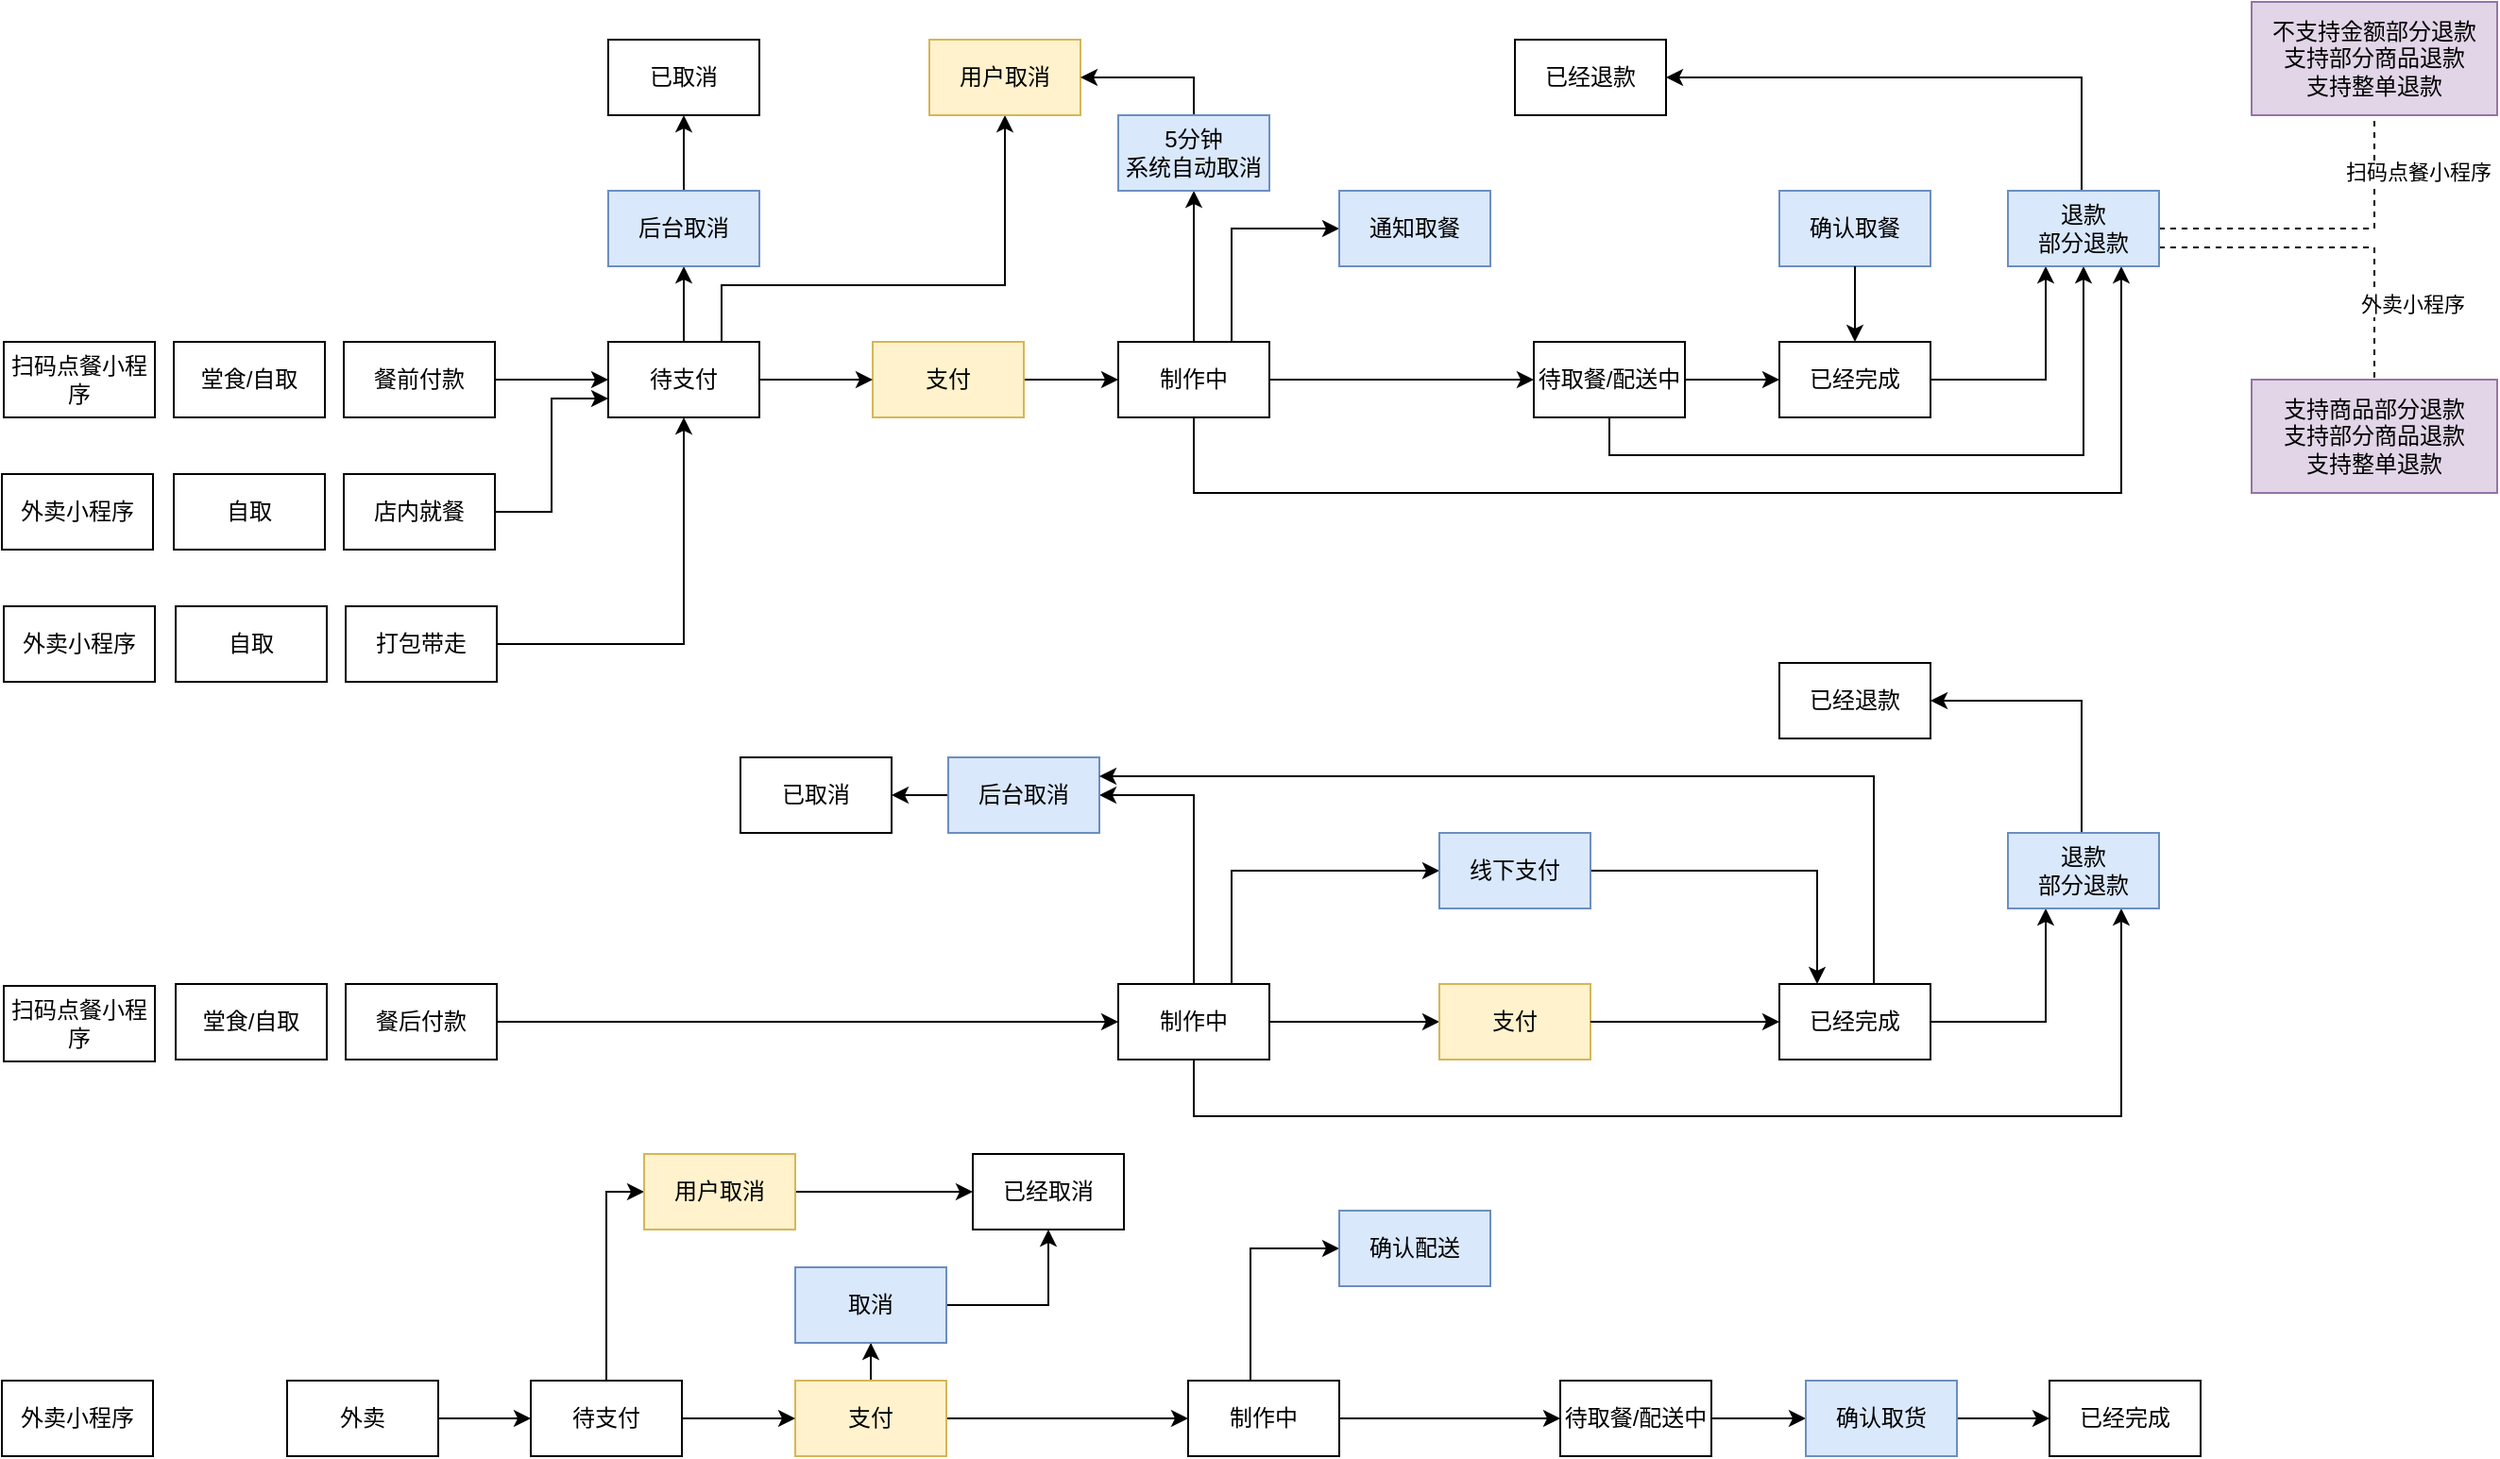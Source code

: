 <mxfile version="22.0.8" type="github">
  <diagram id="C5RBs43oDa-KdzZeNtuy" name="Page-1">
    <mxGraphModel dx="940" dy="1664" grid="1" gridSize="10" guides="1" tooltips="1" connect="1" arrows="1" fold="1" page="1" pageScale="1" pageWidth="827" pageHeight="1169" math="0" shadow="0">
      <root>
        <mxCell id="WIyWlLk6GJQsqaUBKTNV-0" />
        <mxCell id="WIyWlLk6GJQsqaUBKTNV-1" parent="WIyWlLk6GJQsqaUBKTNV-0" />
        <mxCell id="pHIMFOc5z1mj0au0Gz62-32" style="edgeStyle=orthogonalEdgeStyle;rounded=0;orthogonalLoop=1;jettySize=auto;html=1;entryX=0;entryY=0.5;entryDx=0;entryDy=0;" parent="WIyWlLk6GJQsqaUBKTNV-1" source="pHIMFOc5z1mj0au0Gz62-0" target="pHIMFOc5z1mj0au0Gz62-33" edge="1">
          <mxGeometry relative="1" as="geometry" />
        </mxCell>
        <mxCell id="pHIMFOc5z1mj0au0Gz62-0" value="餐前付款" style="rounded=0;whiteSpace=wrap;html=1;" parent="WIyWlLk6GJQsqaUBKTNV-1" vertex="1">
          <mxGeometry x="360" y="80" width="80" height="40" as="geometry" />
        </mxCell>
        <mxCell id="pHIMFOc5z1mj0au0Gz62-2" value="堂食/自取" style="rounded=0;whiteSpace=wrap;html=1;" parent="WIyWlLk6GJQsqaUBKTNV-1" vertex="1">
          <mxGeometry x="270" y="80" width="80" height="40" as="geometry" />
        </mxCell>
        <mxCell id="pHIMFOc5z1mj0au0Gz62-6" value="外卖小程序" style="rounded=0;whiteSpace=wrap;html=1;" parent="WIyWlLk6GJQsqaUBKTNV-1" vertex="1">
          <mxGeometry x="179" y="150" width="80" height="40" as="geometry" />
        </mxCell>
        <mxCell id="pHIMFOc5z1mj0au0Gz62-13" value="自取" style="rounded=0;whiteSpace=wrap;html=1;" parent="WIyWlLk6GJQsqaUBKTNV-1" vertex="1">
          <mxGeometry x="270" y="150" width="80" height="40" as="geometry" />
        </mxCell>
        <mxCell id="7TPqTWcEJpfOGh4Xxn3h-60" style="edgeStyle=orthogonalEdgeStyle;rounded=0;orthogonalLoop=1;jettySize=auto;html=1;entryX=0;entryY=0.75;entryDx=0;entryDy=0;" edge="1" parent="WIyWlLk6GJQsqaUBKTNV-1" source="pHIMFOc5z1mj0au0Gz62-14" target="pHIMFOc5z1mj0au0Gz62-33">
          <mxGeometry relative="1" as="geometry" />
        </mxCell>
        <mxCell id="pHIMFOc5z1mj0au0Gz62-14" value="店内就餐" style="rounded=0;whiteSpace=wrap;html=1;" parent="WIyWlLk6GJQsqaUBKTNV-1" vertex="1">
          <mxGeometry x="360" y="150" width="80" height="40" as="geometry" />
        </mxCell>
        <mxCell id="pHIMFOc5z1mj0au0Gz62-17" value="扫码点餐小程序" style="rounded=0;whiteSpace=wrap;html=1;" parent="WIyWlLk6GJQsqaUBKTNV-1" vertex="1">
          <mxGeometry x="180" y="80" width="80" height="40" as="geometry" />
        </mxCell>
        <mxCell id="7TPqTWcEJpfOGh4Xxn3h-87" style="edgeStyle=orthogonalEdgeStyle;rounded=0;orthogonalLoop=1;jettySize=auto;html=1;entryX=0;entryY=0.5;entryDx=0;entryDy=0;" edge="1" parent="WIyWlLk6GJQsqaUBKTNV-1" source="pHIMFOc5z1mj0au0Gz62-21" target="7TPqTWcEJpfOGh4Xxn3h-68">
          <mxGeometry relative="1" as="geometry" />
        </mxCell>
        <mxCell id="pHIMFOc5z1mj0au0Gz62-21" value="外卖" style="rounded=0;whiteSpace=wrap;html=1;" parent="WIyWlLk6GJQsqaUBKTNV-1" vertex="1">
          <mxGeometry x="330" y="630" width="80" height="40" as="geometry" />
        </mxCell>
        <mxCell id="pHIMFOc5z1mj0au0Gz62-24" value="外卖小程序" style="rounded=0;whiteSpace=wrap;html=1;" parent="WIyWlLk6GJQsqaUBKTNV-1" vertex="1">
          <mxGeometry x="179" y="630" width="80" height="40" as="geometry" />
        </mxCell>
        <mxCell id="pHIMFOc5z1mj0au0Gz62-26" value="外卖小程序" style="rounded=0;whiteSpace=wrap;html=1;" parent="WIyWlLk6GJQsqaUBKTNV-1" vertex="1">
          <mxGeometry x="180" y="220" width="80" height="40" as="geometry" />
        </mxCell>
        <mxCell id="pHIMFOc5z1mj0au0Gz62-27" value="自取" style="rounded=0;whiteSpace=wrap;html=1;" parent="WIyWlLk6GJQsqaUBKTNV-1" vertex="1">
          <mxGeometry x="271" y="220" width="80" height="40" as="geometry" />
        </mxCell>
        <mxCell id="7TPqTWcEJpfOGh4Xxn3h-61" style="edgeStyle=orthogonalEdgeStyle;rounded=0;orthogonalLoop=1;jettySize=auto;html=1;entryX=0.5;entryY=1;entryDx=0;entryDy=0;" edge="1" parent="WIyWlLk6GJQsqaUBKTNV-1" source="pHIMFOc5z1mj0au0Gz62-28" target="pHIMFOc5z1mj0au0Gz62-33">
          <mxGeometry relative="1" as="geometry">
            <Array as="points">
              <mxPoint x="540" y="240" />
            </Array>
          </mxGeometry>
        </mxCell>
        <mxCell id="pHIMFOc5z1mj0au0Gz62-28" value="打包带走" style="rounded=0;whiteSpace=wrap;html=1;" parent="WIyWlLk6GJQsqaUBKTNV-1" vertex="1">
          <mxGeometry x="361" y="220" width="80" height="40" as="geometry" />
        </mxCell>
        <mxCell id="pHIMFOc5z1mj0au0Gz62-38" style="edgeStyle=orthogonalEdgeStyle;rounded=0;orthogonalLoop=1;jettySize=auto;html=1;entryX=0;entryY=0.5;entryDx=0;entryDy=0;" parent="WIyWlLk6GJQsqaUBKTNV-1" source="pHIMFOc5z1mj0au0Gz62-31" target="pHIMFOc5z1mj0au0Gz62-37" edge="1">
          <mxGeometry relative="1" as="geometry" />
        </mxCell>
        <mxCell id="pHIMFOc5z1mj0au0Gz62-31" value="支付" style="rounded=0;whiteSpace=wrap;html=1;fillColor=#fff2cc;strokeColor=#d6b656;" parent="WIyWlLk6GJQsqaUBKTNV-1" vertex="1">
          <mxGeometry x="640" y="80" width="80" height="40" as="geometry" />
        </mxCell>
        <mxCell id="pHIMFOc5z1mj0au0Gz62-36" style="edgeStyle=orthogonalEdgeStyle;rounded=0;orthogonalLoop=1;jettySize=auto;html=1;entryX=0;entryY=0.5;entryDx=0;entryDy=0;" parent="WIyWlLk6GJQsqaUBKTNV-1" source="pHIMFOc5z1mj0au0Gz62-33" target="pHIMFOc5z1mj0au0Gz62-31" edge="1">
          <mxGeometry relative="1" as="geometry" />
        </mxCell>
        <mxCell id="7TPqTWcEJpfOGh4Xxn3h-2" style="edgeStyle=orthogonalEdgeStyle;rounded=0;orthogonalLoop=1;jettySize=auto;html=1;entryX=0.5;entryY=1;entryDx=0;entryDy=0;" edge="1" parent="WIyWlLk6GJQsqaUBKTNV-1" source="pHIMFOc5z1mj0au0Gz62-33" target="7TPqTWcEJpfOGh4Xxn3h-1">
          <mxGeometry relative="1" as="geometry" />
        </mxCell>
        <mxCell id="7TPqTWcEJpfOGh4Xxn3h-6" style="edgeStyle=orthogonalEdgeStyle;rounded=0;orthogonalLoop=1;jettySize=auto;html=1;entryX=0.5;entryY=1;entryDx=0;entryDy=0;exitX=0.75;exitY=0;exitDx=0;exitDy=0;" edge="1" parent="WIyWlLk6GJQsqaUBKTNV-1" source="pHIMFOc5z1mj0au0Gz62-33" target="7TPqTWcEJpfOGh4Xxn3h-5">
          <mxGeometry relative="1" as="geometry">
            <Array as="points">
              <mxPoint x="560" y="50" />
              <mxPoint x="710" y="50" />
            </Array>
          </mxGeometry>
        </mxCell>
        <mxCell id="pHIMFOc5z1mj0au0Gz62-33" value="待支付" style="rounded=0;whiteSpace=wrap;html=1;" parent="WIyWlLk6GJQsqaUBKTNV-1" vertex="1">
          <mxGeometry x="500" y="80" width="80" height="40" as="geometry" />
        </mxCell>
        <mxCell id="pHIMFOc5z1mj0au0Gz62-40" style="edgeStyle=orthogonalEdgeStyle;rounded=0;orthogonalLoop=1;jettySize=auto;html=1;entryX=0;entryY=0.5;entryDx=0;entryDy=0;" parent="WIyWlLk6GJQsqaUBKTNV-1" source="pHIMFOc5z1mj0au0Gz62-37" target="pHIMFOc5z1mj0au0Gz62-39" edge="1">
          <mxGeometry relative="1" as="geometry" />
        </mxCell>
        <mxCell id="pHIMFOc5z1mj0au0Gz62-69" style="edgeStyle=orthogonalEdgeStyle;rounded=0;orthogonalLoop=1;jettySize=auto;html=1;entryX=0;entryY=0.5;entryDx=0;entryDy=0;exitX=0.75;exitY=0;exitDx=0;exitDy=0;" parent="WIyWlLk6GJQsqaUBKTNV-1" source="pHIMFOc5z1mj0au0Gz62-37" target="pHIMFOc5z1mj0au0Gz62-41" edge="1">
          <mxGeometry relative="1" as="geometry">
            <Array as="points">
              <mxPoint x="830" y="20" />
            </Array>
          </mxGeometry>
        </mxCell>
        <mxCell id="7TPqTWcEJpfOGh4Xxn3h-8" style="edgeStyle=orthogonalEdgeStyle;rounded=0;orthogonalLoop=1;jettySize=auto;html=1;entryX=0.5;entryY=1;entryDx=0;entryDy=0;" edge="1" parent="WIyWlLk6GJQsqaUBKTNV-1" source="pHIMFOc5z1mj0au0Gz62-37" target="7TPqTWcEJpfOGh4Xxn3h-7">
          <mxGeometry relative="1" as="geometry" />
        </mxCell>
        <mxCell id="7TPqTWcEJpfOGh4Xxn3h-14" style="edgeStyle=orthogonalEdgeStyle;rounded=0;orthogonalLoop=1;jettySize=auto;html=1;entryX=0.75;entryY=1;entryDx=0;entryDy=0;exitX=0.5;exitY=1;exitDx=0;exitDy=0;" edge="1" parent="WIyWlLk6GJQsqaUBKTNV-1" source="pHIMFOc5z1mj0au0Gz62-37" target="7TPqTWcEJpfOGh4Xxn3h-11">
          <mxGeometry relative="1" as="geometry">
            <Array as="points">
              <mxPoint x="810" y="160" />
              <mxPoint x="1301" y="160" />
            </Array>
          </mxGeometry>
        </mxCell>
        <mxCell id="pHIMFOc5z1mj0au0Gz62-37" value="制作中" style="rounded=0;whiteSpace=wrap;html=1;" parent="WIyWlLk6GJQsqaUBKTNV-1" vertex="1">
          <mxGeometry x="770" y="80" width="80" height="40" as="geometry" />
        </mxCell>
        <mxCell id="7TPqTWcEJpfOGh4Xxn3h-13" style="edgeStyle=orthogonalEdgeStyle;rounded=0;orthogonalLoop=1;jettySize=auto;html=1;entryX=0.5;entryY=1;entryDx=0;entryDy=0;exitX=0.5;exitY=1;exitDx=0;exitDy=0;" edge="1" parent="WIyWlLk6GJQsqaUBKTNV-1" source="pHIMFOc5z1mj0au0Gz62-39" target="7TPqTWcEJpfOGh4Xxn3h-11">
          <mxGeometry relative="1" as="geometry">
            <Array as="points">
              <mxPoint x="1030" y="140" />
              <mxPoint x="1281" y="140" />
            </Array>
          </mxGeometry>
        </mxCell>
        <mxCell id="pHIMFOc5z1mj0au0Gz62-39" value="待取餐/配送中" style="rounded=0;whiteSpace=wrap;html=1;" parent="WIyWlLk6GJQsqaUBKTNV-1" vertex="1">
          <mxGeometry x="990" y="80" width="80" height="40" as="geometry" />
        </mxCell>
        <mxCell id="pHIMFOc5z1mj0au0Gz62-41" value="通知取餐" style="rounded=0;whiteSpace=wrap;html=1;fillColor=#dae8fc;strokeColor=#6c8ebf;" parent="WIyWlLk6GJQsqaUBKTNV-1" vertex="1">
          <mxGeometry x="887" width="80" height="40" as="geometry" />
        </mxCell>
        <mxCell id="pHIMFOc5z1mj0au0Gz62-42" value="确认取餐" style="rounded=0;whiteSpace=wrap;html=1;fillColor=#dae8fc;strokeColor=#6c8ebf;" parent="WIyWlLk6GJQsqaUBKTNV-1" vertex="1">
          <mxGeometry x="1120" width="80" height="40" as="geometry" />
        </mxCell>
        <mxCell id="pHIMFOc5z1mj0au0Gz62-44" value="不支持金额部分退款&lt;br&gt;支持部分商品退款&lt;br&gt;支持整单退款" style="rounded=0;whiteSpace=wrap;html=1;fillColor=#e1d5e7;strokeColor=#9673a6;" parent="WIyWlLk6GJQsqaUBKTNV-1" vertex="1">
          <mxGeometry x="1370" y="-100" width="130" height="60" as="geometry" />
        </mxCell>
        <mxCell id="7TPqTWcEJpfOGh4Xxn3h-12" style="edgeStyle=orthogonalEdgeStyle;rounded=0;orthogonalLoop=1;jettySize=auto;html=1;entryX=0.25;entryY=1;entryDx=0;entryDy=0;" edge="1" parent="WIyWlLk6GJQsqaUBKTNV-1" source="pHIMFOc5z1mj0au0Gz62-45" target="7TPqTWcEJpfOGh4Xxn3h-11">
          <mxGeometry relative="1" as="geometry" />
        </mxCell>
        <mxCell id="pHIMFOc5z1mj0au0Gz62-46" style="edgeStyle=orthogonalEdgeStyle;rounded=0;orthogonalLoop=1;jettySize=auto;html=1;entryX=0.5;entryY=0;entryDx=0;entryDy=0;" parent="WIyWlLk6GJQsqaUBKTNV-1" source="pHIMFOc5z1mj0au0Gz62-42" target="pHIMFOc5z1mj0au0Gz62-45" edge="1">
          <mxGeometry relative="1" as="geometry" />
        </mxCell>
        <mxCell id="7TPqTWcEJpfOGh4Xxn3h-4" style="edgeStyle=orthogonalEdgeStyle;rounded=0;orthogonalLoop=1;jettySize=auto;html=1;entryX=0.5;entryY=1;entryDx=0;entryDy=0;" edge="1" parent="WIyWlLk6GJQsqaUBKTNV-1" source="7TPqTWcEJpfOGh4Xxn3h-1" target="7TPqTWcEJpfOGh4Xxn3h-3">
          <mxGeometry relative="1" as="geometry" />
        </mxCell>
        <mxCell id="7TPqTWcEJpfOGh4Xxn3h-1" value="后台取消" style="rounded=0;whiteSpace=wrap;html=1;fillColor=#dae8fc;strokeColor=#6c8ebf;" vertex="1" parent="WIyWlLk6GJQsqaUBKTNV-1">
          <mxGeometry x="500" width="80" height="40" as="geometry" />
        </mxCell>
        <mxCell id="7TPqTWcEJpfOGh4Xxn3h-3" value="已取消" style="rounded=0;whiteSpace=wrap;html=1;" vertex="1" parent="WIyWlLk6GJQsqaUBKTNV-1">
          <mxGeometry x="500" y="-80" width="80" height="40" as="geometry" />
        </mxCell>
        <mxCell id="7TPqTWcEJpfOGh4Xxn3h-5" value="用户取消" style="rounded=0;whiteSpace=wrap;html=1;fillColor=#fff2cc;strokeColor=#d6b656;" vertex="1" parent="WIyWlLk6GJQsqaUBKTNV-1">
          <mxGeometry x="670" y="-80" width="80" height="40" as="geometry" />
        </mxCell>
        <mxCell id="7TPqTWcEJpfOGh4Xxn3h-9" style="edgeStyle=orthogonalEdgeStyle;rounded=0;orthogonalLoop=1;jettySize=auto;html=1;entryX=1;entryY=0.5;entryDx=0;entryDy=0;exitX=0.5;exitY=0;exitDx=0;exitDy=0;" edge="1" parent="WIyWlLk6GJQsqaUBKTNV-1" source="7TPqTWcEJpfOGh4Xxn3h-7" target="7TPqTWcEJpfOGh4Xxn3h-5">
          <mxGeometry relative="1" as="geometry" />
        </mxCell>
        <mxCell id="7TPqTWcEJpfOGh4Xxn3h-7" value="5分钟&lt;br&gt;系统自动取消" style="rounded=0;whiteSpace=wrap;html=1;fillColor=#dae8fc;strokeColor=#6c8ebf;" vertex="1" parent="WIyWlLk6GJQsqaUBKTNV-1">
          <mxGeometry x="770" y="-40" width="80" height="40" as="geometry" />
        </mxCell>
        <mxCell id="7TPqTWcEJpfOGh4Xxn3h-10" value="已经退款" style="rounded=0;whiteSpace=wrap;html=1;" vertex="1" parent="WIyWlLk6GJQsqaUBKTNV-1">
          <mxGeometry x="980" y="-80" width="80" height="40" as="geometry" />
        </mxCell>
        <mxCell id="7TPqTWcEJpfOGh4Xxn3h-15" style="edgeStyle=orthogonalEdgeStyle;rounded=0;orthogonalLoop=1;jettySize=auto;html=1;dashed=1;endArrow=none;endFill=0;" edge="1" parent="WIyWlLk6GJQsqaUBKTNV-1" source="7TPqTWcEJpfOGh4Xxn3h-11" target="pHIMFOc5z1mj0au0Gz62-44">
          <mxGeometry relative="1" as="geometry" />
        </mxCell>
        <mxCell id="7TPqTWcEJpfOGh4Xxn3h-64" value="扫码点餐小程序" style="edgeLabel;html=1;align=center;verticalAlign=middle;resizable=0;points=[];" vertex="1" connectable="0" parent="7TPqTWcEJpfOGh4Xxn3h-15">
          <mxGeometry x="-0.114" y="2" relative="1" as="geometry">
            <mxPoint x="60" y="-28" as="offset" />
          </mxGeometry>
        </mxCell>
        <mxCell id="7TPqTWcEJpfOGh4Xxn3h-17" style="edgeStyle=orthogonalEdgeStyle;rounded=0;orthogonalLoop=1;jettySize=auto;html=1;entryX=1;entryY=0.5;entryDx=0;entryDy=0;" edge="1" parent="WIyWlLk6GJQsqaUBKTNV-1" source="7TPqTWcEJpfOGh4Xxn3h-11" target="7TPqTWcEJpfOGh4Xxn3h-10">
          <mxGeometry relative="1" as="geometry">
            <Array as="points">
              <mxPoint x="1280" y="-60" />
            </Array>
          </mxGeometry>
        </mxCell>
        <mxCell id="7TPqTWcEJpfOGh4Xxn3h-62" style="rounded=0;orthogonalLoop=1;jettySize=auto;html=1;exitX=1;exitY=0.75;exitDx=0;exitDy=0;endArrow=none;endFill=0;dashed=1;edgeStyle=orthogonalEdgeStyle;entryX=0.5;entryY=0;entryDx=0;entryDy=0;" edge="1" parent="WIyWlLk6GJQsqaUBKTNV-1" source="7TPqTWcEJpfOGh4Xxn3h-11" target="7TPqTWcEJpfOGh4Xxn3h-38">
          <mxGeometry relative="1" as="geometry">
            <mxPoint x="1485" y="100" as="targetPoint" />
          </mxGeometry>
        </mxCell>
        <mxCell id="7TPqTWcEJpfOGh4Xxn3h-63" value="外卖小程序" style="edgeLabel;html=1;align=center;verticalAlign=middle;resizable=0;points=[];" vertex="1" connectable="0" parent="7TPqTWcEJpfOGh4Xxn3h-62">
          <mxGeometry x="0.205" relative="1" as="geometry">
            <mxPoint x="23" y="30" as="offset" />
          </mxGeometry>
        </mxCell>
        <mxCell id="7TPqTWcEJpfOGh4Xxn3h-11" value="退款&lt;br&gt;部分退款" style="rounded=0;whiteSpace=wrap;html=1;fillColor=#dae8fc;strokeColor=#6c8ebf;" vertex="1" parent="WIyWlLk6GJQsqaUBKTNV-1">
          <mxGeometry x="1241" width="80" height="40" as="geometry" />
        </mxCell>
        <mxCell id="7TPqTWcEJpfOGh4Xxn3h-16" value="" style="edgeStyle=orthogonalEdgeStyle;rounded=0;orthogonalLoop=1;jettySize=auto;html=1;" edge="1" parent="WIyWlLk6GJQsqaUBKTNV-1" source="pHIMFOc5z1mj0au0Gz62-39" target="pHIMFOc5z1mj0au0Gz62-45">
          <mxGeometry relative="1" as="geometry">
            <mxPoint x="1270" y="100" as="targetPoint" />
            <mxPoint x="1060" y="100" as="sourcePoint" />
          </mxGeometry>
        </mxCell>
        <mxCell id="pHIMFOc5z1mj0au0Gz62-45" value="已经完成" style="rounded=0;whiteSpace=wrap;html=1;" parent="WIyWlLk6GJQsqaUBKTNV-1" vertex="1">
          <mxGeometry x="1120" y="80" width="80" height="40" as="geometry" />
        </mxCell>
        <mxCell id="7TPqTWcEJpfOGh4Xxn3h-18" style="edgeStyle=orthogonalEdgeStyle;rounded=0;orthogonalLoop=1;jettySize=auto;html=1;entryX=0;entryY=0.5;entryDx=0;entryDy=0;" edge="1" parent="WIyWlLk6GJQsqaUBKTNV-1" source="7TPqTWcEJpfOGh4Xxn3h-19" target="7TPqTWcEJpfOGh4Xxn3h-32">
          <mxGeometry relative="1" as="geometry">
            <mxPoint x="500" y="390" as="targetPoint" />
          </mxGeometry>
        </mxCell>
        <mxCell id="7TPqTWcEJpfOGh4Xxn3h-19" value="餐后付款" style="rounded=0;whiteSpace=wrap;html=1;" vertex="1" parent="WIyWlLk6GJQsqaUBKTNV-1">
          <mxGeometry x="361" y="420" width="80" height="40" as="geometry" />
        </mxCell>
        <mxCell id="7TPqTWcEJpfOGh4Xxn3h-20" value="堂食/自取" style="rounded=0;whiteSpace=wrap;html=1;" vertex="1" parent="WIyWlLk6GJQsqaUBKTNV-1">
          <mxGeometry x="271" y="420" width="80" height="40" as="geometry" />
        </mxCell>
        <mxCell id="7TPqTWcEJpfOGh4Xxn3h-28" style="edgeStyle=orthogonalEdgeStyle;rounded=0;orthogonalLoop=1;jettySize=auto;html=1;entryX=0;entryY=0.5;entryDx=0;entryDy=0;" edge="1" parent="WIyWlLk6GJQsqaUBKTNV-1" source="7TPqTWcEJpfOGh4Xxn3h-32" target="7TPqTWcEJpfOGh4Xxn3h-35">
          <mxGeometry relative="1" as="geometry" />
        </mxCell>
        <mxCell id="7TPqTWcEJpfOGh4Xxn3h-29" style="edgeStyle=orthogonalEdgeStyle;rounded=0;orthogonalLoop=1;jettySize=auto;html=1;entryX=0;entryY=0.5;entryDx=0;entryDy=0;exitX=0.75;exitY=0;exitDx=0;exitDy=0;" edge="1" parent="WIyWlLk6GJQsqaUBKTNV-1" source="7TPqTWcEJpfOGh4Xxn3h-32" target="7TPqTWcEJpfOGh4Xxn3h-36">
          <mxGeometry relative="1" as="geometry">
            <Array as="points">
              <mxPoint x="830" y="360" />
            </Array>
          </mxGeometry>
        </mxCell>
        <mxCell id="7TPqTWcEJpfOGh4Xxn3h-31" style="edgeStyle=orthogonalEdgeStyle;rounded=0;orthogonalLoop=1;jettySize=auto;html=1;entryX=0.75;entryY=1;entryDx=0;entryDy=0;exitX=0.5;exitY=1;exitDx=0;exitDy=0;" edge="1" parent="WIyWlLk6GJQsqaUBKTNV-1" source="7TPqTWcEJpfOGh4Xxn3h-32" target="7TPqTWcEJpfOGh4Xxn3h-50">
          <mxGeometry relative="1" as="geometry">
            <Array as="points">
              <mxPoint x="810" y="490" />
              <mxPoint x="1301" y="490" />
            </Array>
          </mxGeometry>
        </mxCell>
        <mxCell id="7TPqTWcEJpfOGh4Xxn3h-53" style="edgeStyle=orthogonalEdgeStyle;rounded=0;orthogonalLoop=1;jettySize=auto;html=1;entryX=1;entryY=0.5;entryDx=0;entryDy=0;" edge="1" parent="WIyWlLk6GJQsqaUBKTNV-1" source="7TPqTWcEJpfOGh4Xxn3h-32" target="7TPqTWcEJpfOGh4Xxn3h-42">
          <mxGeometry relative="1" as="geometry">
            <Array as="points">
              <mxPoint x="810" y="320" />
            </Array>
          </mxGeometry>
        </mxCell>
        <mxCell id="7TPqTWcEJpfOGh4Xxn3h-32" value="制作中" style="rounded=0;whiteSpace=wrap;html=1;" vertex="1" parent="WIyWlLk6GJQsqaUBKTNV-1">
          <mxGeometry x="770" y="420" width="80" height="40" as="geometry" />
        </mxCell>
        <mxCell id="7TPqTWcEJpfOGh4Xxn3h-35" value="支付" style="rounded=0;whiteSpace=wrap;html=1;fillColor=#fff2cc;strokeColor=#d6b656;" vertex="1" parent="WIyWlLk6GJQsqaUBKTNV-1">
          <mxGeometry x="940" y="420" width="80" height="40" as="geometry" />
        </mxCell>
        <mxCell id="7TPqTWcEJpfOGh4Xxn3h-58" style="edgeStyle=orthogonalEdgeStyle;rounded=0;orthogonalLoop=1;jettySize=auto;html=1;entryX=0.25;entryY=0;entryDx=0;entryDy=0;" edge="1" parent="WIyWlLk6GJQsqaUBKTNV-1" source="7TPqTWcEJpfOGh4Xxn3h-36" target="7TPqTWcEJpfOGh4Xxn3h-52">
          <mxGeometry relative="1" as="geometry" />
        </mxCell>
        <mxCell id="7TPqTWcEJpfOGh4Xxn3h-36" value="线下支付" style="rounded=0;whiteSpace=wrap;html=1;fillColor=#dae8fc;strokeColor=#6c8ebf;" vertex="1" parent="WIyWlLk6GJQsqaUBKTNV-1">
          <mxGeometry x="940" y="340" width="80" height="40" as="geometry" />
        </mxCell>
        <mxCell id="7TPqTWcEJpfOGh4Xxn3h-38" value="支持商品部分退款&lt;br&gt;支持部分商品退款&lt;br&gt;支持整单退款" style="rounded=0;whiteSpace=wrap;html=1;fillColor=#e1d5e7;strokeColor=#9673a6;" vertex="1" parent="WIyWlLk6GJQsqaUBKTNV-1">
          <mxGeometry x="1370" y="100" width="130" height="60" as="geometry" />
        </mxCell>
        <mxCell id="7TPqTWcEJpfOGh4Xxn3h-39" style="edgeStyle=orthogonalEdgeStyle;rounded=0;orthogonalLoop=1;jettySize=auto;html=1;entryX=0.25;entryY=1;entryDx=0;entryDy=0;" edge="1" parent="WIyWlLk6GJQsqaUBKTNV-1" source="7TPqTWcEJpfOGh4Xxn3h-52" target="7TPqTWcEJpfOGh4Xxn3h-50">
          <mxGeometry relative="1" as="geometry" />
        </mxCell>
        <mxCell id="7TPqTWcEJpfOGh4Xxn3h-41" style="edgeStyle=orthogonalEdgeStyle;rounded=0;orthogonalLoop=1;jettySize=auto;html=1;entryX=1;entryY=0.5;entryDx=0;entryDy=0;" edge="1" parent="WIyWlLk6GJQsqaUBKTNV-1" source="7TPqTWcEJpfOGh4Xxn3h-42" target="7TPqTWcEJpfOGh4Xxn3h-43">
          <mxGeometry relative="1" as="geometry" />
        </mxCell>
        <mxCell id="7TPqTWcEJpfOGh4Xxn3h-42" value="后台取消" style="rounded=0;whiteSpace=wrap;html=1;fillColor=#dae8fc;strokeColor=#6c8ebf;" vertex="1" parent="WIyWlLk6GJQsqaUBKTNV-1">
          <mxGeometry x="680" y="300" width="80" height="40" as="geometry" />
        </mxCell>
        <mxCell id="7TPqTWcEJpfOGh4Xxn3h-43" value="已取消" style="rounded=0;whiteSpace=wrap;html=1;" vertex="1" parent="WIyWlLk6GJQsqaUBKTNV-1">
          <mxGeometry x="570" y="300" width="80" height="40" as="geometry" />
        </mxCell>
        <mxCell id="7TPqTWcEJpfOGh4Xxn3h-47" value="已经退款" style="rounded=0;whiteSpace=wrap;html=1;" vertex="1" parent="WIyWlLk6GJQsqaUBKTNV-1">
          <mxGeometry x="1120" y="250" width="80" height="40" as="geometry" />
        </mxCell>
        <mxCell id="7TPqTWcEJpfOGh4Xxn3h-49" style="edgeStyle=orthogonalEdgeStyle;rounded=0;orthogonalLoop=1;jettySize=auto;html=1;entryX=1;entryY=0.5;entryDx=0;entryDy=0;" edge="1" parent="WIyWlLk6GJQsqaUBKTNV-1" source="7TPqTWcEJpfOGh4Xxn3h-50" target="7TPqTWcEJpfOGh4Xxn3h-47">
          <mxGeometry relative="1" as="geometry">
            <Array as="points">
              <mxPoint x="1280" y="270" />
            </Array>
          </mxGeometry>
        </mxCell>
        <mxCell id="7TPqTWcEJpfOGh4Xxn3h-50" value="退款&lt;br&gt;部分退款" style="rounded=0;whiteSpace=wrap;html=1;fillColor=#dae8fc;strokeColor=#6c8ebf;" vertex="1" parent="WIyWlLk6GJQsqaUBKTNV-1">
          <mxGeometry x="1241" y="340" width="80" height="40" as="geometry" />
        </mxCell>
        <mxCell id="7TPqTWcEJpfOGh4Xxn3h-51" value="" style="edgeStyle=orthogonalEdgeStyle;rounded=0;orthogonalLoop=1;jettySize=auto;html=1;" edge="1" parent="WIyWlLk6GJQsqaUBKTNV-1" source="7TPqTWcEJpfOGh4Xxn3h-35" target="7TPqTWcEJpfOGh4Xxn3h-52">
          <mxGeometry relative="1" as="geometry">
            <mxPoint x="1270" y="440" as="targetPoint" />
            <mxPoint x="1060" y="440" as="sourcePoint" />
          </mxGeometry>
        </mxCell>
        <mxCell id="7TPqTWcEJpfOGh4Xxn3h-59" style="edgeStyle=orthogonalEdgeStyle;rounded=0;orthogonalLoop=1;jettySize=auto;html=1;entryX=1;entryY=0.25;entryDx=0;entryDy=0;" edge="1" parent="WIyWlLk6GJQsqaUBKTNV-1" source="7TPqTWcEJpfOGh4Xxn3h-52" target="7TPqTWcEJpfOGh4Xxn3h-42">
          <mxGeometry relative="1" as="geometry">
            <Array as="points">
              <mxPoint x="1170" y="310" />
            </Array>
          </mxGeometry>
        </mxCell>
        <mxCell id="7TPqTWcEJpfOGh4Xxn3h-52" value="已经完成" style="rounded=0;whiteSpace=wrap;html=1;" vertex="1" parent="WIyWlLk6GJQsqaUBKTNV-1">
          <mxGeometry x="1120" y="420" width="80" height="40" as="geometry" />
        </mxCell>
        <mxCell id="7TPqTWcEJpfOGh4Xxn3h-54" value="扫码点餐小程序" style="rounded=0;whiteSpace=wrap;html=1;" vertex="1" parent="WIyWlLk6GJQsqaUBKTNV-1">
          <mxGeometry x="180" y="421" width="80" height="40" as="geometry" />
        </mxCell>
        <mxCell id="7TPqTWcEJpfOGh4Xxn3h-65" style="edgeStyle=orthogonalEdgeStyle;rounded=0;orthogonalLoop=1;jettySize=auto;html=1;entryX=0;entryY=0.5;entryDx=0;entryDy=0;" edge="1" parent="WIyWlLk6GJQsqaUBKTNV-1" source="7TPqTWcEJpfOGh4Xxn3h-66" target="7TPqTWcEJpfOGh4Xxn3h-70">
          <mxGeometry relative="1" as="geometry" />
        </mxCell>
        <mxCell id="7TPqTWcEJpfOGh4Xxn3h-78" style="edgeStyle=orthogonalEdgeStyle;rounded=0;orthogonalLoop=1;jettySize=auto;html=1;entryX=0.5;entryY=1;entryDx=0;entryDy=0;" edge="1" parent="WIyWlLk6GJQsqaUBKTNV-1" source="7TPqTWcEJpfOGh4Xxn3h-66" target="7TPqTWcEJpfOGh4Xxn3h-76">
          <mxGeometry relative="1" as="geometry" />
        </mxCell>
        <mxCell id="7TPqTWcEJpfOGh4Xxn3h-66" value="支付" style="rounded=0;whiteSpace=wrap;html=1;fillColor=#fff2cc;strokeColor=#d6b656;" vertex="1" parent="WIyWlLk6GJQsqaUBKTNV-1">
          <mxGeometry x="599" y="630" width="80" height="40" as="geometry" />
        </mxCell>
        <mxCell id="7TPqTWcEJpfOGh4Xxn3h-67" style="edgeStyle=orthogonalEdgeStyle;rounded=0;orthogonalLoop=1;jettySize=auto;html=1;entryX=0;entryY=0.5;entryDx=0;entryDy=0;" edge="1" parent="WIyWlLk6GJQsqaUBKTNV-1" source="7TPqTWcEJpfOGh4Xxn3h-68" target="7TPqTWcEJpfOGh4Xxn3h-66">
          <mxGeometry relative="1" as="geometry" />
        </mxCell>
        <mxCell id="7TPqTWcEJpfOGh4Xxn3h-75" style="edgeStyle=orthogonalEdgeStyle;rounded=0;orthogonalLoop=1;jettySize=auto;html=1;entryX=0;entryY=0.5;entryDx=0;entryDy=0;" edge="1" parent="WIyWlLk6GJQsqaUBKTNV-1" source="7TPqTWcEJpfOGh4Xxn3h-68" target="7TPqTWcEJpfOGh4Xxn3h-74">
          <mxGeometry relative="1" as="geometry">
            <Array as="points">
              <mxPoint x="499" y="530" />
            </Array>
          </mxGeometry>
        </mxCell>
        <mxCell id="7TPqTWcEJpfOGh4Xxn3h-68" value="待支付" style="rounded=0;whiteSpace=wrap;html=1;" vertex="1" parent="WIyWlLk6GJQsqaUBKTNV-1">
          <mxGeometry x="459" y="630" width="80" height="40" as="geometry" />
        </mxCell>
        <mxCell id="7TPqTWcEJpfOGh4Xxn3h-83" style="edgeStyle=orthogonalEdgeStyle;rounded=0;orthogonalLoop=1;jettySize=auto;html=1;entryX=0;entryY=0.5;entryDx=0;entryDy=0;" edge="1" parent="WIyWlLk6GJQsqaUBKTNV-1" source="7TPqTWcEJpfOGh4Xxn3h-70" target="7TPqTWcEJpfOGh4Xxn3h-82">
          <mxGeometry relative="1" as="geometry">
            <Array as="points">
              <mxPoint x="840" y="560" />
            </Array>
          </mxGeometry>
        </mxCell>
        <mxCell id="7TPqTWcEJpfOGh4Xxn3h-88" style="edgeStyle=orthogonalEdgeStyle;rounded=0;orthogonalLoop=1;jettySize=auto;html=1;entryX=0;entryY=0.5;entryDx=0;entryDy=0;" edge="1" parent="WIyWlLk6GJQsqaUBKTNV-1" source="7TPqTWcEJpfOGh4Xxn3h-70" target="7TPqTWcEJpfOGh4Xxn3h-71">
          <mxGeometry relative="1" as="geometry" />
        </mxCell>
        <mxCell id="7TPqTWcEJpfOGh4Xxn3h-70" value="制作中" style="rounded=0;whiteSpace=wrap;html=1;" vertex="1" parent="WIyWlLk6GJQsqaUBKTNV-1">
          <mxGeometry x="807" y="630" width="80" height="40" as="geometry" />
        </mxCell>
        <mxCell id="7TPqTWcEJpfOGh4Xxn3h-71" value="待取餐/配送中" style="rounded=0;whiteSpace=wrap;html=1;" vertex="1" parent="WIyWlLk6GJQsqaUBKTNV-1">
          <mxGeometry x="1004" y="630" width="80" height="40" as="geometry" />
        </mxCell>
        <mxCell id="7TPqTWcEJpfOGh4Xxn3h-72" value="" style="edgeStyle=orthogonalEdgeStyle;rounded=0;orthogonalLoop=1;jettySize=auto;html=1;" edge="1" parent="WIyWlLk6GJQsqaUBKTNV-1" source="7TPqTWcEJpfOGh4Xxn3h-71" target="7TPqTWcEJpfOGh4Xxn3h-73">
          <mxGeometry relative="1" as="geometry">
            <mxPoint x="1284" y="650" as="targetPoint" />
            <mxPoint x="1074" y="650" as="sourcePoint" />
          </mxGeometry>
        </mxCell>
        <mxCell id="7TPqTWcEJpfOGh4Xxn3h-86" style="edgeStyle=orthogonalEdgeStyle;rounded=0;orthogonalLoop=1;jettySize=auto;html=1;entryX=0;entryY=0.5;entryDx=0;entryDy=0;" edge="1" parent="WIyWlLk6GJQsqaUBKTNV-1" source="7TPqTWcEJpfOGh4Xxn3h-73" target="7TPqTWcEJpfOGh4Xxn3h-85">
          <mxGeometry relative="1" as="geometry" />
        </mxCell>
        <mxCell id="7TPqTWcEJpfOGh4Xxn3h-73" value="确认取货" style="rounded=0;whiteSpace=wrap;html=1;fillColor=#dae8fc;strokeColor=#6c8ebf;" vertex="1" parent="WIyWlLk6GJQsqaUBKTNV-1">
          <mxGeometry x="1134" y="630" width="80" height="40" as="geometry" />
        </mxCell>
        <mxCell id="7TPqTWcEJpfOGh4Xxn3h-80" style="edgeStyle=orthogonalEdgeStyle;rounded=0;orthogonalLoop=1;jettySize=auto;html=1;entryX=0;entryY=0.5;entryDx=0;entryDy=0;" edge="1" parent="WIyWlLk6GJQsqaUBKTNV-1" source="7TPqTWcEJpfOGh4Xxn3h-74" target="7TPqTWcEJpfOGh4Xxn3h-79">
          <mxGeometry relative="1" as="geometry" />
        </mxCell>
        <mxCell id="7TPqTWcEJpfOGh4Xxn3h-74" value="用户取消" style="rounded=0;whiteSpace=wrap;html=1;fillColor=#fff2cc;strokeColor=#d6b656;" vertex="1" parent="WIyWlLk6GJQsqaUBKTNV-1">
          <mxGeometry x="519" y="510" width="80" height="40" as="geometry" />
        </mxCell>
        <mxCell id="7TPqTWcEJpfOGh4Xxn3h-81" style="edgeStyle=orthogonalEdgeStyle;rounded=0;orthogonalLoop=1;jettySize=auto;html=1;entryX=0.5;entryY=1;entryDx=0;entryDy=0;" edge="1" parent="WIyWlLk6GJQsqaUBKTNV-1" source="7TPqTWcEJpfOGh4Xxn3h-76" target="7TPqTWcEJpfOGh4Xxn3h-79">
          <mxGeometry relative="1" as="geometry" />
        </mxCell>
        <mxCell id="7TPqTWcEJpfOGh4Xxn3h-76" value="取消" style="rounded=0;whiteSpace=wrap;html=1;fillColor=#dae8fc;strokeColor=#6c8ebf;" vertex="1" parent="WIyWlLk6GJQsqaUBKTNV-1">
          <mxGeometry x="599" y="570" width="80" height="40" as="geometry" />
        </mxCell>
        <mxCell id="7TPqTWcEJpfOGh4Xxn3h-79" value="已经取消" style="rounded=0;whiteSpace=wrap;html=1;" vertex="1" parent="WIyWlLk6GJQsqaUBKTNV-1">
          <mxGeometry x="693" y="510" width="80" height="40" as="geometry" />
        </mxCell>
        <mxCell id="7TPqTWcEJpfOGh4Xxn3h-82" value="确认配送" style="rounded=0;whiteSpace=wrap;html=1;fillColor=#dae8fc;strokeColor=#6c8ebf;" vertex="1" parent="WIyWlLk6GJQsqaUBKTNV-1">
          <mxGeometry x="887" y="540" width="80" height="40" as="geometry" />
        </mxCell>
        <mxCell id="7TPqTWcEJpfOGh4Xxn3h-85" value="已经完成" style="rounded=0;whiteSpace=wrap;html=1;" vertex="1" parent="WIyWlLk6GJQsqaUBKTNV-1">
          <mxGeometry x="1263" y="630" width="80" height="40" as="geometry" />
        </mxCell>
      </root>
    </mxGraphModel>
  </diagram>
</mxfile>
